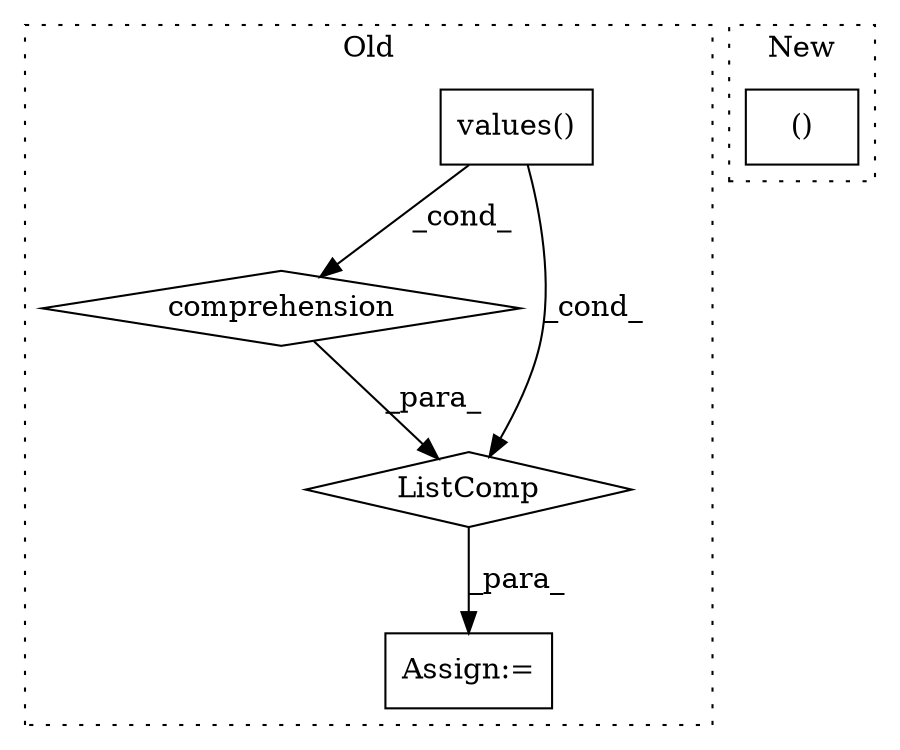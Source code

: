 digraph G {
subgraph cluster0 {
1 [label="values()" a="75" s="12677" l="16" shape="box"];
3 [label="Assign:=" a="68" s="12631" l="3" shape="box"];
4 [label="comprehension" a="45" s="12663" l="3" shape="diamond"];
5 [label="ListComp" a="106" s="12634" l="60" shape="diamond"];
label = "Old";
style="dotted";
}
subgraph cluster1 {
2 [label="()" a="54" s="12463" l="4" shape="box"];
label = "New";
style="dotted";
}
1 -> 4 [label="_cond_"];
1 -> 5 [label="_cond_"];
4 -> 5 [label="_para_"];
5 -> 3 [label="_para_"];
}